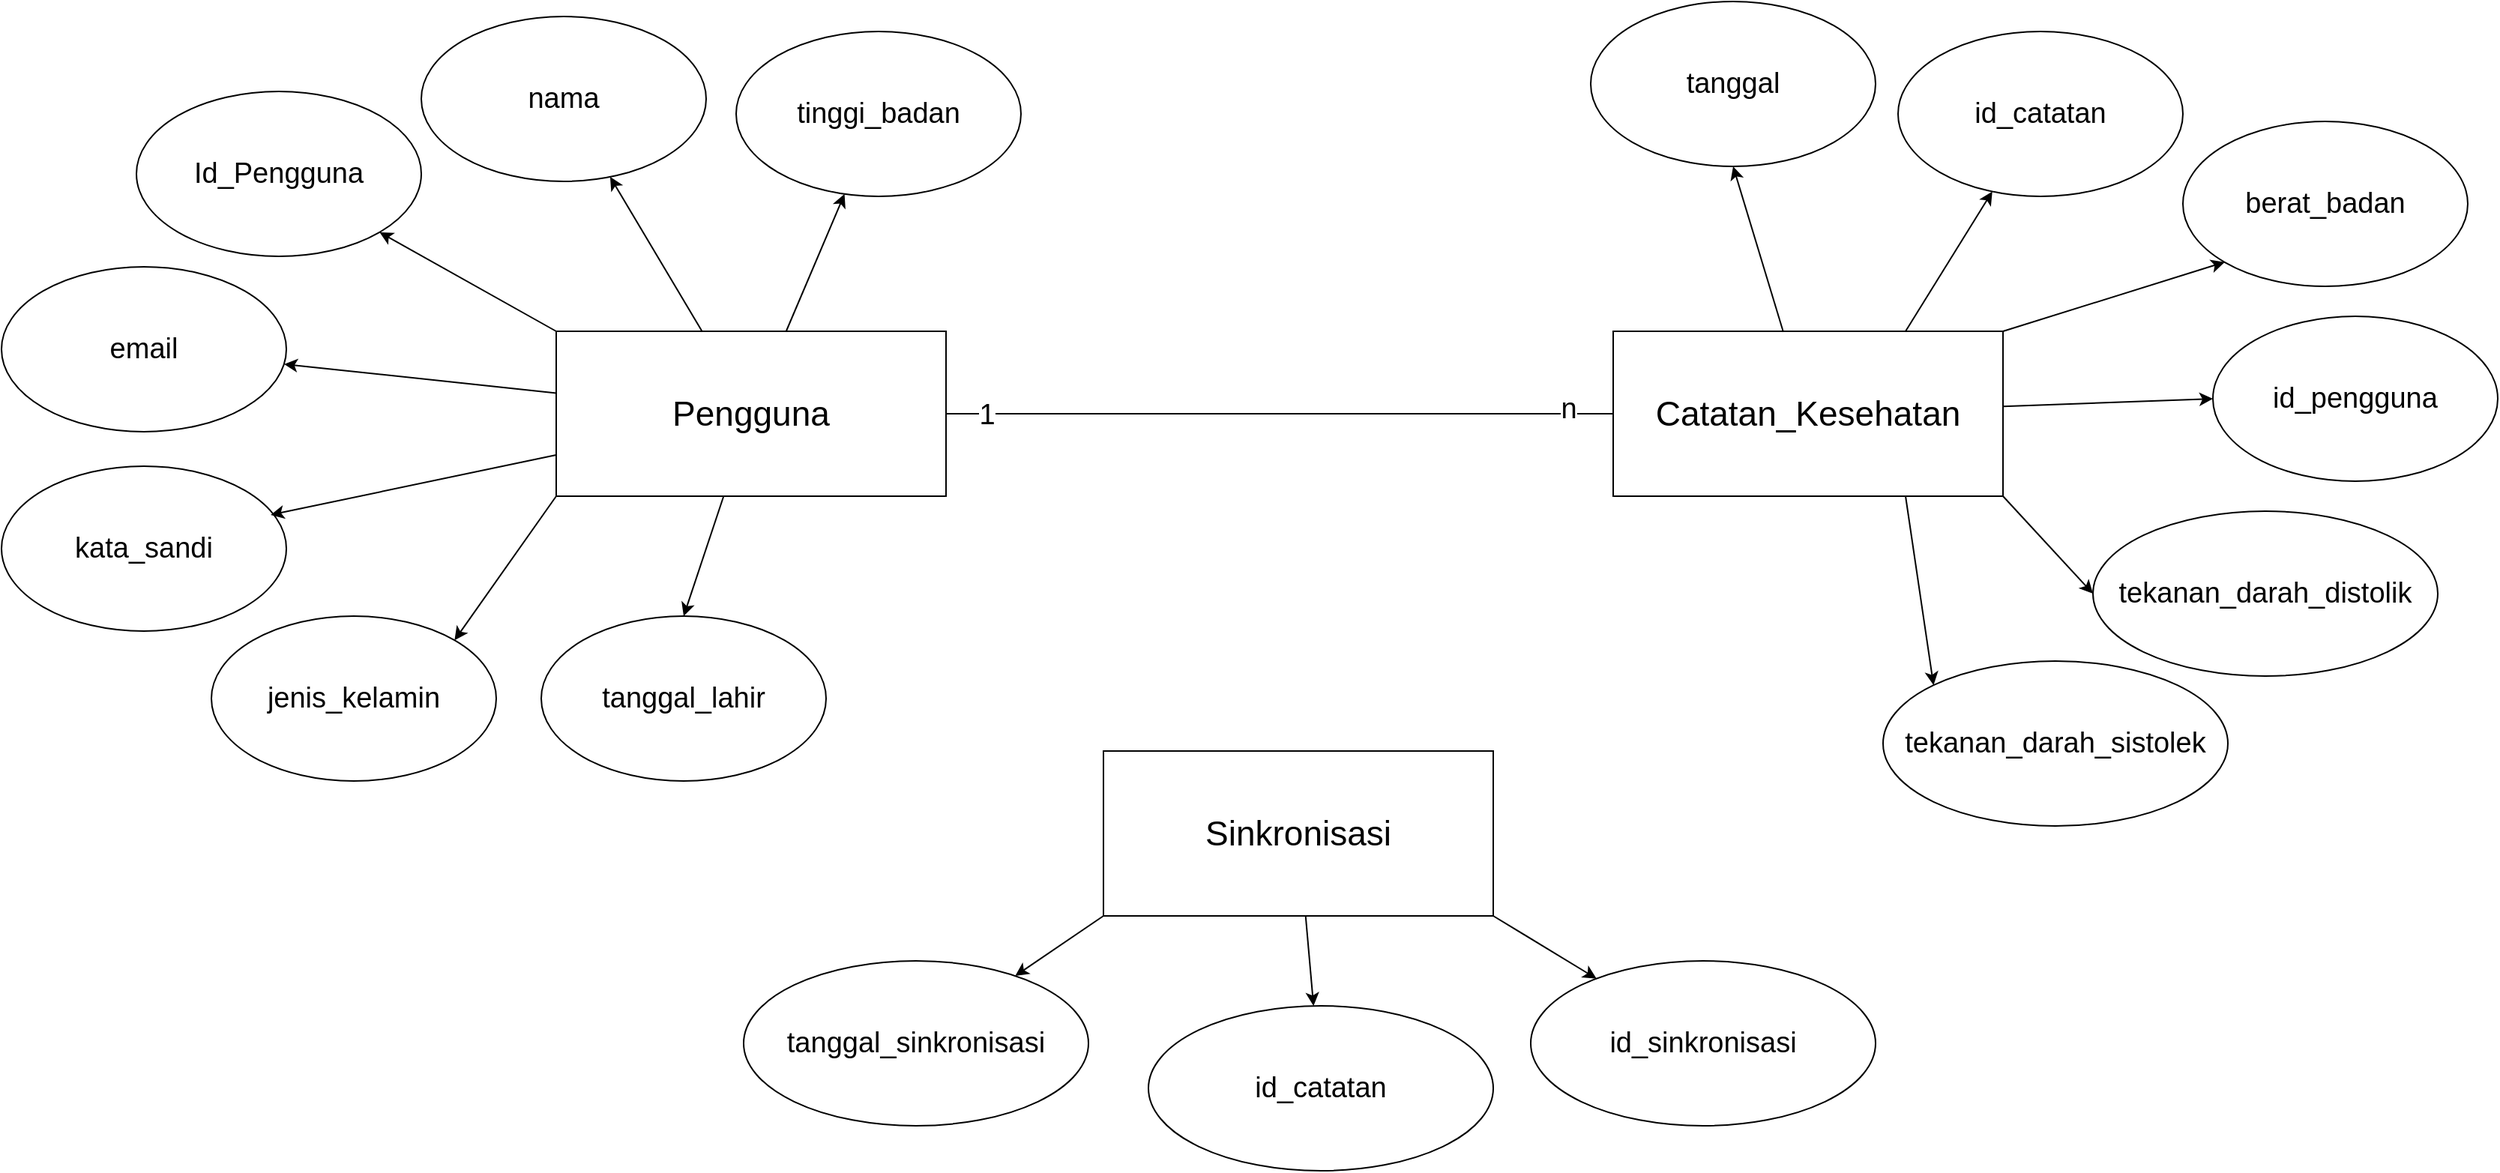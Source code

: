 <mxfile version="24.5.2" type="github">
  <diagram name="Halaman-1" id="nMMUbtpKVea6kLmmHzla">
    <mxGraphModel dx="2206" dy="1206" grid="1" gridSize="10" guides="1" tooltips="1" connect="1" arrows="1" fold="1" page="1" pageScale="1" pageWidth="827" pageHeight="1169" math="0" shadow="0">
      <root>
        <mxCell id="0" />
        <mxCell id="1" parent="0" />
        <mxCell id="en2D4pxXU8tCWe9la0tf-2" value="&lt;font style=&quot;font-size: 19px;&quot;&gt;Id_Pengguna&lt;/font&gt;" style="ellipse;whiteSpace=wrap;html=1;" vertex="1" parent="1">
          <mxGeometry x="350" y="170" width="190" height="110" as="geometry" />
        </mxCell>
        <mxCell id="en2D4pxXU8tCWe9la0tf-10" style="rounded=0;orthogonalLoop=1;jettySize=auto;html=1;" edge="1" parent="1" source="en2D4pxXU8tCWe9la0tf-3" target="en2D4pxXU8tCWe9la0tf-9">
          <mxGeometry relative="1" as="geometry" />
        </mxCell>
        <mxCell id="en2D4pxXU8tCWe9la0tf-11" style="rounded=0;orthogonalLoop=1;jettySize=auto;html=1;" edge="1" parent="1" source="en2D4pxXU8tCWe9la0tf-3" target="en2D4pxXU8tCWe9la0tf-4">
          <mxGeometry relative="1" as="geometry" />
        </mxCell>
        <mxCell id="en2D4pxXU8tCWe9la0tf-12" style="rounded=0;orthogonalLoop=1;jettySize=auto;html=1;exitX=0;exitY=0;exitDx=0;exitDy=0;entryX=1;entryY=1;entryDx=0;entryDy=0;" edge="1" parent="1" source="en2D4pxXU8tCWe9la0tf-3" target="en2D4pxXU8tCWe9la0tf-2">
          <mxGeometry relative="1" as="geometry" />
        </mxCell>
        <mxCell id="en2D4pxXU8tCWe9la0tf-13" style="rounded=0;orthogonalLoop=1;jettySize=auto;html=1;" edge="1" parent="1" source="en2D4pxXU8tCWe9la0tf-3" target="en2D4pxXU8tCWe9la0tf-5">
          <mxGeometry relative="1" as="geometry" />
        </mxCell>
        <mxCell id="en2D4pxXU8tCWe9la0tf-15" style="rounded=0;orthogonalLoop=1;jettySize=auto;html=1;exitX=0;exitY=1;exitDx=0;exitDy=0;entryX=1;entryY=0;entryDx=0;entryDy=0;" edge="1" parent="1" source="en2D4pxXU8tCWe9la0tf-3" target="en2D4pxXU8tCWe9la0tf-8">
          <mxGeometry relative="1" as="geometry" />
        </mxCell>
        <mxCell id="en2D4pxXU8tCWe9la0tf-16" style="rounded=0;orthogonalLoop=1;jettySize=auto;html=1;entryX=0.5;entryY=0;entryDx=0;entryDy=0;" edge="1" parent="1" source="en2D4pxXU8tCWe9la0tf-3" target="en2D4pxXU8tCWe9la0tf-7">
          <mxGeometry relative="1" as="geometry" />
        </mxCell>
        <mxCell id="en2D4pxXU8tCWe9la0tf-37" style="rounded=0;orthogonalLoop=1;jettySize=auto;html=1;entryX=0;entryY=0.5;entryDx=0;entryDy=0;endArrow=none;endFill=0;" edge="1" parent="1" source="en2D4pxXU8tCWe9la0tf-3" target="en2D4pxXU8tCWe9la0tf-17">
          <mxGeometry relative="1" as="geometry" />
        </mxCell>
        <mxCell id="en2D4pxXU8tCWe9la0tf-38" value="&lt;font style=&quot;font-size: 19px;&quot;&gt;1&lt;/font&gt;" style="edgeLabel;html=1;align=center;verticalAlign=middle;resizable=0;points=[];" vertex="1" connectable="0" parent="en2D4pxXU8tCWe9la0tf-37">
          <mxGeometry x="-0.881" y="-1" relative="1" as="geometry">
            <mxPoint as="offset" />
          </mxGeometry>
        </mxCell>
        <mxCell id="en2D4pxXU8tCWe9la0tf-3" value="&lt;font style=&quot;font-size: 23px;&quot;&gt;Pengguna&lt;/font&gt;" style="rounded=0;whiteSpace=wrap;html=1;" vertex="1" parent="1">
          <mxGeometry x="630" y="330" width="260" height="110" as="geometry" />
        </mxCell>
        <mxCell id="en2D4pxXU8tCWe9la0tf-4" value="&lt;font style=&quot;font-size: 19px;&quot;&gt;nama&lt;/font&gt;" style="ellipse;whiteSpace=wrap;html=1;" vertex="1" parent="1">
          <mxGeometry x="540" y="120" width="190" height="110" as="geometry" />
        </mxCell>
        <mxCell id="en2D4pxXU8tCWe9la0tf-5" value="&lt;font style=&quot;font-size: 19px;&quot;&gt;email&lt;/font&gt;&lt;span style=&quot;color: rgba(0, 0, 0, 0); font-family: monospace; font-size: 0px; text-align: start; text-wrap: nowrap;&quot;&gt;%3CmxGraphModel%3E%3Croot%3E%3CmxCell%20id%3D%220%22%2F%3E%3CmxCell%20id%3D%221%22%20parent%3D%220%22%2F%3E%3CmxCell%20id%3D%222%22%20value%3D%22%26lt%3Bfont%20style%3D%26quot%3Bfont-size%3A%2019px%3B%26quot%3B%26gt%3BId_Pengguna%26lt%3B%2Ffont%26gt%3B%22%20style%3D%22ellipse%3BwhiteSpace%3Dwrap%3Bhtml%3D1%3B%22%20vertex%3D%221%22%20parent%3D%221%22%3E%3CmxGeometry%20x%3D%22280%22%20y%3D%22220%22%20width%3D%22190%22%20height%3D%22110%22%20as%3D%22geometry%22%2F%3E%3C%2FmxCell%3E%3C%2Froot%3E%3C%2FmxGraphModel%3E&lt;/span&gt;" style="ellipse;whiteSpace=wrap;html=1;" vertex="1" parent="1">
          <mxGeometry x="260" y="287" width="190" height="110" as="geometry" />
        </mxCell>
        <mxCell id="en2D4pxXU8tCWe9la0tf-6" value="&lt;font style=&quot;font-size: 19px;&quot;&gt;kata_sandi&lt;/font&gt;" style="ellipse;whiteSpace=wrap;html=1;" vertex="1" parent="1">
          <mxGeometry x="260" y="420" width="190" height="110" as="geometry" />
        </mxCell>
        <mxCell id="en2D4pxXU8tCWe9la0tf-7" value="&lt;font style=&quot;font-size: 19px;&quot;&gt;tanggal_lahir&lt;/font&gt;" style="ellipse;whiteSpace=wrap;html=1;" vertex="1" parent="1">
          <mxGeometry x="620" y="520" width="190" height="110" as="geometry" />
        </mxCell>
        <mxCell id="en2D4pxXU8tCWe9la0tf-8" value="&lt;font style=&quot;font-size: 19px;&quot;&gt;jenis_kelamin&lt;/font&gt;" style="ellipse;whiteSpace=wrap;html=1;" vertex="1" parent="1">
          <mxGeometry x="400" y="520" width="190" height="110" as="geometry" />
        </mxCell>
        <mxCell id="en2D4pxXU8tCWe9la0tf-9" value="&lt;font style=&quot;font-size: 19px;&quot;&gt;tinggi_badan&lt;/font&gt;" style="ellipse;whiteSpace=wrap;html=1;" vertex="1" parent="1">
          <mxGeometry x="750" y="130" width="190" height="110" as="geometry" />
        </mxCell>
        <mxCell id="en2D4pxXU8tCWe9la0tf-14" style="rounded=0;orthogonalLoop=1;jettySize=auto;html=1;exitX=0;exitY=0.75;exitDx=0;exitDy=0;entryX=0.945;entryY=0.295;entryDx=0;entryDy=0;entryPerimeter=0;" edge="1" parent="1" source="en2D4pxXU8tCWe9la0tf-3" target="en2D4pxXU8tCWe9la0tf-6">
          <mxGeometry relative="1" as="geometry" />
        </mxCell>
        <mxCell id="en2D4pxXU8tCWe9la0tf-24" style="rounded=0;orthogonalLoop=1;jettySize=auto;html=1;entryX=0.5;entryY=1;entryDx=0;entryDy=0;" edge="1" parent="1" source="en2D4pxXU8tCWe9la0tf-17" target="en2D4pxXU8tCWe9la0tf-20">
          <mxGeometry relative="1" as="geometry" />
        </mxCell>
        <mxCell id="en2D4pxXU8tCWe9la0tf-25" style="rounded=0;orthogonalLoop=1;jettySize=auto;html=1;exitX=0.75;exitY=0;exitDx=0;exitDy=0;" edge="1" parent="1" source="en2D4pxXU8tCWe9la0tf-17" target="en2D4pxXU8tCWe9la0tf-18">
          <mxGeometry relative="1" as="geometry" />
        </mxCell>
        <mxCell id="en2D4pxXU8tCWe9la0tf-26" style="rounded=0;orthogonalLoop=1;jettySize=auto;html=1;exitX=1;exitY=0;exitDx=0;exitDy=0;entryX=0;entryY=1;entryDx=0;entryDy=0;" edge="1" parent="1" source="en2D4pxXU8tCWe9la0tf-17" target="en2D4pxXU8tCWe9la0tf-21">
          <mxGeometry relative="1" as="geometry" />
        </mxCell>
        <mxCell id="en2D4pxXU8tCWe9la0tf-27" style="rounded=0;orthogonalLoop=1;jettySize=auto;html=1;entryX=0;entryY=0.5;entryDx=0;entryDy=0;" edge="1" parent="1" source="en2D4pxXU8tCWe9la0tf-17" target="en2D4pxXU8tCWe9la0tf-19">
          <mxGeometry relative="1" as="geometry" />
        </mxCell>
        <mxCell id="en2D4pxXU8tCWe9la0tf-28" style="rounded=0;orthogonalLoop=1;jettySize=auto;html=1;exitX=1;exitY=1;exitDx=0;exitDy=0;entryX=0;entryY=0.5;entryDx=0;entryDy=0;" edge="1" parent="1" source="en2D4pxXU8tCWe9la0tf-17" target="en2D4pxXU8tCWe9la0tf-23">
          <mxGeometry relative="1" as="geometry" />
        </mxCell>
        <mxCell id="en2D4pxXU8tCWe9la0tf-29" style="rounded=0;orthogonalLoop=1;jettySize=auto;html=1;exitX=0.75;exitY=1;exitDx=0;exitDy=0;entryX=0;entryY=0;entryDx=0;entryDy=0;" edge="1" parent="1" source="en2D4pxXU8tCWe9la0tf-17" target="en2D4pxXU8tCWe9la0tf-22">
          <mxGeometry relative="1" as="geometry" />
        </mxCell>
        <mxCell id="en2D4pxXU8tCWe9la0tf-17" value="&lt;font style=&quot;font-size: 23px;&quot;&gt;Catatan_Kesehatan&lt;/font&gt;" style="rounded=0;whiteSpace=wrap;html=1;" vertex="1" parent="1">
          <mxGeometry x="1335" y="330" width="260" height="110" as="geometry" />
        </mxCell>
        <mxCell id="en2D4pxXU8tCWe9la0tf-18" value="&lt;font style=&quot;font-size: 19px;&quot;&gt;id_catatan&lt;/font&gt;" style="ellipse;whiteSpace=wrap;html=1;" vertex="1" parent="1">
          <mxGeometry x="1525" y="130" width="190" height="110" as="geometry" />
        </mxCell>
        <mxCell id="en2D4pxXU8tCWe9la0tf-19" value="&lt;font style=&quot;font-size: 19px;&quot;&gt;id_pengguna&lt;/font&gt;" style="ellipse;whiteSpace=wrap;html=1;" vertex="1" parent="1">
          <mxGeometry x="1735" y="320" width="190" height="110" as="geometry" />
        </mxCell>
        <mxCell id="en2D4pxXU8tCWe9la0tf-20" value="&lt;font style=&quot;font-size: 19px;&quot;&gt;tanggal&lt;/font&gt;" style="ellipse;whiteSpace=wrap;html=1;" vertex="1" parent="1">
          <mxGeometry x="1320" y="110" width="190" height="110" as="geometry" />
        </mxCell>
        <mxCell id="en2D4pxXU8tCWe9la0tf-21" value="&lt;font style=&quot;font-size: 19px;&quot;&gt;berat_badan&lt;/font&gt;" style="ellipse;whiteSpace=wrap;html=1;" vertex="1" parent="1">
          <mxGeometry x="1715" y="190" width="190" height="110" as="geometry" />
        </mxCell>
        <mxCell id="en2D4pxXU8tCWe9la0tf-22" value="&lt;font style=&quot;font-size: 19px;&quot;&gt;tekanan_darah_sistolek&lt;/font&gt;" style="ellipse;whiteSpace=wrap;html=1;" vertex="1" parent="1">
          <mxGeometry x="1515" y="550" width="230" height="110" as="geometry" />
        </mxCell>
        <mxCell id="en2D4pxXU8tCWe9la0tf-23" value="&lt;font style=&quot;font-size: 19px;&quot;&gt;tekanan_darah_distolik&lt;/font&gt;" style="ellipse;whiteSpace=wrap;html=1;" vertex="1" parent="1">
          <mxGeometry x="1655" y="450" width="230" height="110" as="geometry" />
        </mxCell>
        <mxCell id="en2D4pxXU8tCWe9la0tf-34" style="rounded=0;orthogonalLoop=1;jettySize=auto;html=1;exitX=1;exitY=1;exitDx=0;exitDy=0;" edge="1" parent="1" source="en2D4pxXU8tCWe9la0tf-30" target="en2D4pxXU8tCWe9la0tf-31">
          <mxGeometry relative="1" as="geometry" />
        </mxCell>
        <mxCell id="en2D4pxXU8tCWe9la0tf-35" style="rounded=0;orthogonalLoop=1;jettySize=auto;html=1;" edge="1" parent="1" source="en2D4pxXU8tCWe9la0tf-30" target="en2D4pxXU8tCWe9la0tf-32">
          <mxGeometry relative="1" as="geometry" />
        </mxCell>
        <mxCell id="en2D4pxXU8tCWe9la0tf-36" style="rounded=0;orthogonalLoop=1;jettySize=auto;html=1;exitX=0;exitY=1;exitDx=0;exitDy=0;" edge="1" parent="1" source="en2D4pxXU8tCWe9la0tf-30" target="en2D4pxXU8tCWe9la0tf-33">
          <mxGeometry relative="1" as="geometry" />
        </mxCell>
        <mxCell id="en2D4pxXU8tCWe9la0tf-30" value="&lt;font style=&quot;font-size: 23px;&quot;&gt;Sinkronisasi&lt;/font&gt;" style="rounded=0;whiteSpace=wrap;html=1;" vertex="1" parent="1">
          <mxGeometry x="995" y="610" width="260" height="110" as="geometry" />
        </mxCell>
        <mxCell id="en2D4pxXU8tCWe9la0tf-31" value="&lt;font style=&quot;font-size: 19px;&quot;&gt;id_sinkronisasi&lt;/font&gt;&lt;span style=&quot;color: rgba(0, 0, 0, 0); font-family: monospace; font-size: 0px; text-align: start; text-wrap: nowrap;&quot;&gt;%3CmxGraphModel%3E%3Croot%3E%3CmxCell%20id%3D%220%22%2F%3E%3CmxCell%20id%3D%221%22%20parent%3D%220%22%2F%3E%3CmxCell%20id%3D%222%22%20value%3D%22%26lt%3Bfont%20style%3D%26quot%3Bfont-size%3A%2019px%3B%26quot%3B%26gt%3Btekanan_darah_sistolek%26lt%3B%2Ffont%26gt%3B%22%20style%3D%22ellipse%3BwhiteSpace%3Dwrap%3Bhtml%3D1%3B%22%20vertex%3D%221%22%20parent%3D%221%22%3E%3CmxGeometry%20x%3D%221515%22%20y%3D%22550%22%20width%3D%22230%22%20height%3D%22110%22%20as%3D%22geometry%22%2F%3E%3C%2FmxCell%3E%3C%2Froot%3E%3C%2FmxGraphModel%3E&lt;/span&gt;" style="ellipse;whiteSpace=wrap;html=1;" vertex="1" parent="1">
          <mxGeometry x="1280" y="750" width="230" height="110" as="geometry" />
        </mxCell>
        <mxCell id="en2D4pxXU8tCWe9la0tf-32" value="&lt;font style=&quot;font-size: 19px;&quot;&gt;id_catatan&lt;/font&gt;" style="ellipse;whiteSpace=wrap;html=1;" vertex="1" parent="1">
          <mxGeometry x="1025" y="780" width="230" height="110" as="geometry" />
        </mxCell>
        <mxCell id="en2D4pxXU8tCWe9la0tf-33" value="&lt;font style=&quot;font-size: 19px;&quot;&gt;tanggal_sinkronisasi&lt;/font&gt;" style="ellipse;whiteSpace=wrap;html=1;" vertex="1" parent="1">
          <mxGeometry x="755" y="750" width="230" height="110" as="geometry" />
        </mxCell>
        <mxCell id="en2D4pxXU8tCWe9la0tf-39" value="&lt;font style=&quot;font-size: 19px;&quot;&gt;n&lt;/font&gt;" style="edgeLabel;html=1;align=center;verticalAlign=middle;resizable=0;points=[];" vertex="1" connectable="0" parent="1">
          <mxGeometry x="1300.997" y="382.0" as="geometry">
            <mxPoint x="4" as="offset" />
          </mxGeometry>
        </mxCell>
      </root>
    </mxGraphModel>
  </diagram>
</mxfile>
